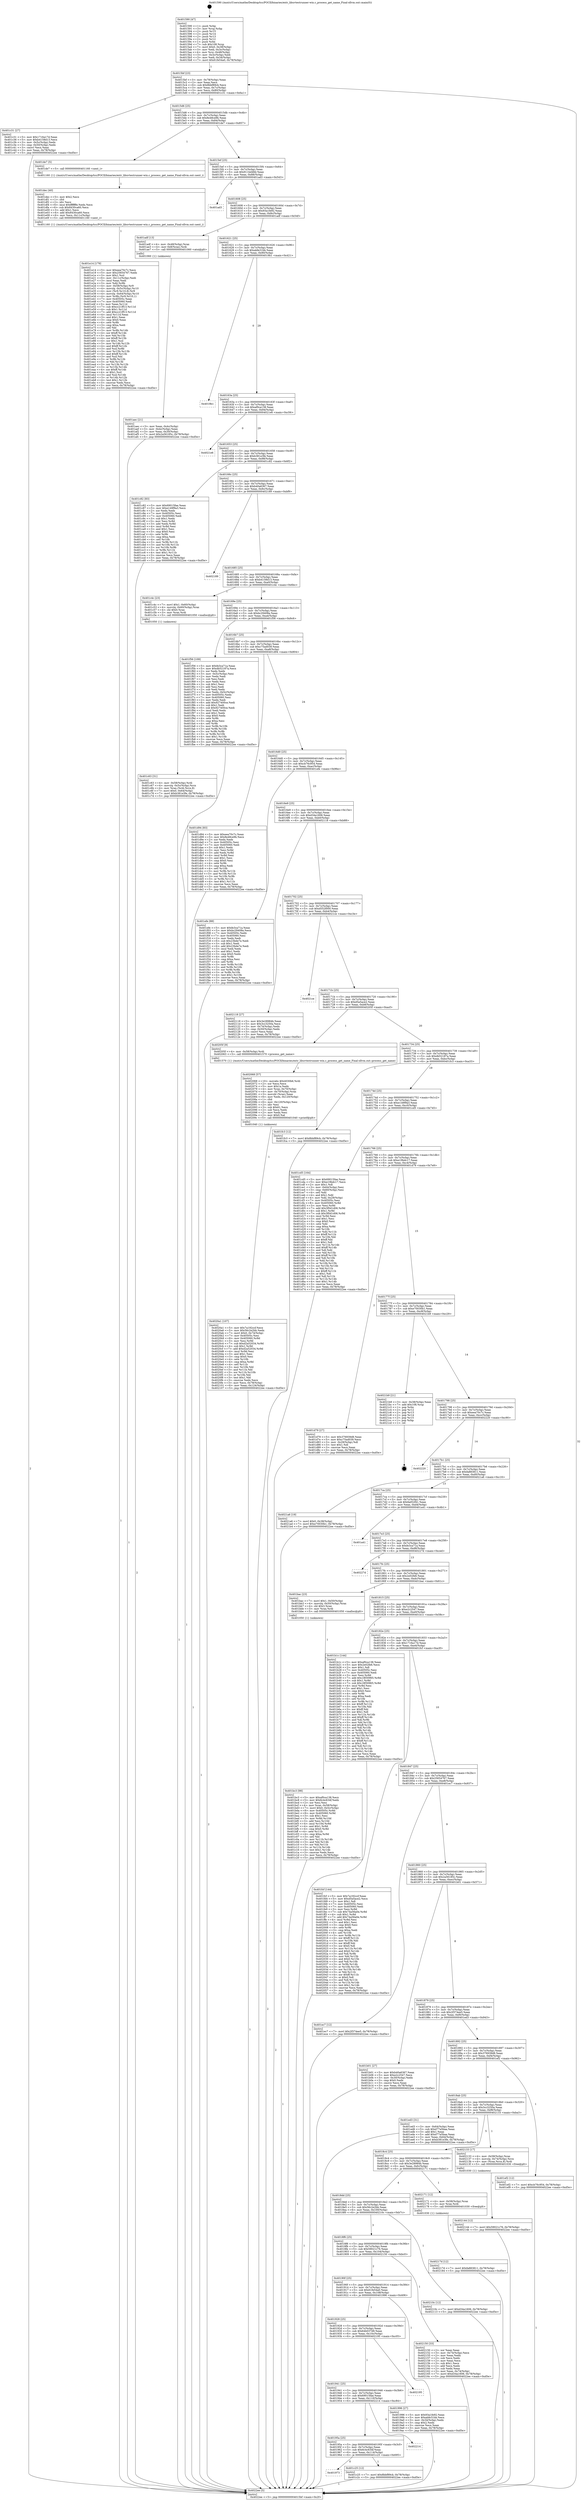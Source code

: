 digraph "0x401590" {
  label = "0x401590 (/mnt/c/Users/mathe/Desktop/tcc/POCII/binaries/extr_libuvtestrunner-win.c_process_get_name_Final-ollvm.out::main(0))"
  labelloc = "t"
  node[shape=record]

  Entry [label="",width=0.3,height=0.3,shape=circle,fillcolor=black,style=filled]
  "0x4015bf" [label="{
     0x4015bf [23]\l
     | [instrs]\l
     &nbsp;&nbsp;0x4015bf \<+3\>: mov -0x78(%rbp),%eax\l
     &nbsp;&nbsp;0x4015c2 \<+2\>: mov %eax,%ecx\l
     &nbsp;&nbsp;0x4015c4 \<+6\>: sub $0x8bbf89cb,%ecx\l
     &nbsp;&nbsp;0x4015ca \<+3\>: mov %eax,-0x7c(%rbp)\l
     &nbsp;&nbsp;0x4015cd \<+3\>: mov %ecx,-0x80(%rbp)\l
     &nbsp;&nbsp;0x4015d0 \<+6\>: je 0000000000401c31 \<main+0x6a1\>\l
  }"]
  "0x401c31" [label="{
     0x401c31 [27]\l
     | [instrs]\l
     &nbsp;&nbsp;0x401c31 \<+5\>: mov $0x1716a17d,%eax\l
     &nbsp;&nbsp;0x401c36 \<+5\>: mov $0xb4158d13,%ecx\l
     &nbsp;&nbsp;0x401c3b \<+3\>: mov -0x5c(%rbp),%edx\l
     &nbsp;&nbsp;0x401c3e \<+3\>: cmp -0x50(%rbp),%edx\l
     &nbsp;&nbsp;0x401c41 \<+3\>: cmovl %ecx,%eax\l
     &nbsp;&nbsp;0x401c44 \<+3\>: mov %eax,-0x78(%rbp)\l
     &nbsp;&nbsp;0x401c47 \<+5\>: jmp 00000000004022ee \<main+0xd5e\>\l
  }"]
  "0x4015d6" [label="{
     0x4015d6 [25]\l
     | [instrs]\l
     &nbsp;&nbsp;0x4015d6 \<+5\>: jmp 00000000004015db \<main+0x4b\>\l
     &nbsp;&nbsp;0x4015db \<+3\>: mov -0x7c(%rbp),%eax\l
     &nbsp;&nbsp;0x4015de \<+5\>: sub $0x8e48ce9b,%eax\l
     &nbsp;&nbsp;0x4015e3 \<+6\>: mov %eax,-0x84(%rbp)\l
     &nbsp;&nbsp;0x4015e9 \<+6\>: je 0000000000401de7 \<main+0x857\>\l
  }"]
  Exit [label="",width=0.3,height=0.3,shape=circle,fillcolor=black,style=filled,peripheries=2]
  "0x401de7" [label="{
     0x401de7 [5]\l
     | [instrs]\l
     &nbsp;&nbsp;0x401de7 \<+5\>: call 0000000000401160 \<next_i\>\l
     | [calls]\l
     &nbsp;&nbsp;0x401160 \{1\} (/mnt/c/Users/mathe/Desktop/tcc/POCII/binaries/extr_libuvtestrunner-win.c_process_get_name_Final-ollvm.out::next_i)\l
  }"]
  "0x4015ef" [label="{
     0x4015ef [25]\l
     | [instrs]\l
     &nbsp;&nbsp;0x4015ef \<+5\>: jmp 00000000004015f4 \<main+0x64\>\l
     &nbsp;&nbsp;0x4015f4 \<+3\>: mov -0x7c(%rbp),%eax\l
     &nbsp;&nbsp;0x4015f7 \<+5\>: sub $0x911bd48d,%eax\l
     &nbsp;&nbsp;0x4015fc \<+6\>: mov %eax,-0x88(%rbp)\l
     &nbsp;&nbsp;0x401602 \<+6\>: je 0000000000401ad3 \<main+0x543\>\l
  }"]
  "0x40217d" [label="{
     0x40217d [12]\l
     | [instrs]\l
     &nbsp;&nbsp;0x40217d \<+7\>: movl $0xfa883811,-0x78(%rbp)\l
     &nbsp;&nbsp;0x402184 \<+5\>: jmp 00000000004022ee \<main+0xd5e\>\l
  }"]
  "0x401ad3" [label="{
     0x401ad3\l
  }", style=dashed]
  "0x401608" [label="{
     0x401608 [25]\l
     | [instrs]\l
     &nbsp;&nbsp;0x401608 \<+5\>: jmp 000000000040160d \<main+0x7d\>\l
     &nbsp;&nbsp;0x40160d \<+3\>: mov -0x7c(%rbp),%eax\l
     &nbsp;&nbsp;0x401610 \<+5\>: sub $0x93a1fe92,%eax\l
     &nbsp;&nbsp;0x401615 \<+6\>: mov %eax,-0x8c(%rbp)\l
     &nbsp;&nbsp;0x40161b \<+6\>: je 0000000000401adf \<main+0x54f\>\l
  }"]
  "0x402144" [label="{
     0x402144 [12]\l
     | [instrs]\l
     &nbsp;&nbsp;0x402144 \<+7\>: movl $0x59021c76,-0x78(%rbp)\l
     &nbsp;&nbsp;0x40214b \<+5\>: jmp 00000000004022ee \<main+0xd5e\>\l
  }"]
  "0x401adf" [label="{
     0x401adf [13]\l
     | [instrs]\l
     &nbsp;&nbsp;0x401adf \<+4\>: mov -0x48(%rbp),%rax\l
     &nbsp;&nbsp;0x401ae3 \<+4\>: mov 0x8(%rax),%rdi\l
     &nbsp;&nbsp;0x401ae7 \<+5\>: call 0000000000401060 \<atoi@plt\>\l
     | [calls]\l
     &nbsp;&nbsp;0x401060 \{1\} (unknown)\l
  }"]
  "0x401621" [label="{
     0x401621 [25]\l
     | [instrs]\l
     &nbsp;&nbsp;0x401621 \<+5\>: jmp 0000000000401626 \<main+0x96\>\l
     &nbsp;&nbsp;0x401626 \<+3\>: mov -0x7c(%rbp),%eax\l
     &nbsp;&nbsp;0x401629 \<+5\>: sub $0xabfe31bb,%eax\l
     &nbsp;&nbsp;0x40162e \<+6\>: mov %eax,-0x90(%rbp)\l
     &nbsp;&nbsp;0x401634 \<+6\>: je 00000000004019b1 \<main+0x421\>\l
  }"]
  "0x4020a1" [label="{
     0x4020a1 [107]\l
     | [instrs]\l
     &nbsp;&nbsp;0x4020a1 \<+5\>: mov $0x7a192ccf,%ecx\l
     &nbsp;&nbsp;0x4020a6 \<+5\>: mov $0x56c2e2bb,%edx\l
     &nbsp;&nbsp;0x4020ab \<+7\>: movl $0x0,-0x74(%rbp)\l
     &nbsp;&nbsp;0x4020b2 \<+7\>: mov 0x40505c,%esi\l
     &nbsp;&nbsp;0x4020b9 \<+8\>: mov 0x405060,%r8d\l
     &nbsp;&nbsp;0x4020c1 \<+3\>: mov %esi,%r9d\l
     &nbsp;&nbsp;0x4020c4 \<+7\>: sub $0xd2a52034,%r9d\l
     &nbsp;&nbsp;0x4020cb \<+4\>: sub $0x1,%r9d\l
     &nbsp;&nbsp;0x4020cf \<+7\>: add $0xd2a52034,%r9d\l
     &nbsp;&nbsp;0x4020d6 \<+4\>: imul %r9d,%esi\l
     &nbsp;&nbsp;0x4020da \<+3\>: and $0x1,%esi\l
     &nbsp;&nbsp;0x4020dd \<+3\>: cmp $0x0,%esi\l
     &nbsp;&nbsp;0x4020e0 \<+4\>: sete %r10b\l
     &nbsp;&nbsp;0x4020e4 \<+4\>: cmp $0xa,%r8d\l
     &nbsp;&nbsp;0x4020e8 \<+4\>: setl %r11b\l
     &nbsp;&nbsp;0x4020ec \<+3\>: mov %r10b,%bl\l
     &nbsp;&nbsp;0x4020ef \<+3\>: and %r11b,%bl\l
     &nbsp;&nbsp;0x4020f2 \<+3\>: xor %r11b,%r10b\l
     &nbsp;&nbsp;0x4020f5 \<+3\>: or %r10b,%bl\l
     &nbsp;&nbsp;0x4020f8 \<+3\>: test $0x1,%bl\l
     &nbsp;&nbsp;0x4020fb \<+3\>: cmovne %edx,%ecx\l
     &nbsp;&nbsp;0x4020fe \<+3\>: mov %ecx,-0x78(%rbp)\l
     &nbsp;&nbsp;0x402101 \<+6\>: mov %eax,-0x124(%rbp)\l
     &nbsp;&nbsp;0x402107 \<+5\>: jmp 00000000004022ee \<main+0xd5e\>\l
  }"]
  "0x4019b1" [label="{
     0x4019b1\l
  }", style=dashed]
  "0x40163a" [label="{
     0x40163a [25]\l
     | [instrs]\l
     &nbsp;&nbsp;0x40163a \<+5\>: jmp 000000000040163f \<main+0xaf\>\l
     &nbsp;&nbsp;0x40163f \<+3\>: mov -0x7c(%rbp),%eax\l
     &nbsp;&nbsp;0x401642 \<+5\>: sub $0xaf0ca138,%eax\l
     &nbsp;&nbsp;0x401647 \<+6\>: mov %eax,-0x94(%rbp)\l
     &nbsp;&nbsp;0x40164d \<+6\>: je 00000000004021e6 \<main+0xc56\>\l
  }"]
  "0x402068" [label="{
     0x402068 [57]\l
     | [instrs]\l
     &nbsp;&nbsp;0x402068 \<+10\>: movabs $0x4030b6,%rdi\l
     &nbsp;&nbsp;0x402072 \<+2\>: xor %ecx,%ecx\l
     &nbsp;&nbsp;0x402074 \<+5\>: mov $0x1a,%edx\l
     &nbsp;&nbsp;0x402079 \<+4\>: mov %rax,-0x70(%rbp)\l
     &nbsp;&nbsp;0x40207d \<+4\>: mov -0x70(%rbp),%rax\l
     &nbsp;&nbsp;0x402081 \<+3\>: movsbl (%rax),%eax\l
     &nbsp;&nbsp;0x402084 \<+6\>: mov %edx,-0x120(%rbp)\l
     &nbsp;&nbsp;0x40208a \<+1\>: cltd\l
     &nbsp;&nbsp;0x40208b \<+6\>: mov -0x120(%rbp),%esi\l
     &nbsp;&nbsp;0x402091 \<+2\>: idiv %esi\l
     &nbsp;&nbsp;0x402093 \<+3\>: sub $0x61,%ecx\l
     &nbsp;&nbsp;0x402096 \<+2\>: sub %ecx,%edx\l
     &nbsp;&nbsp;0x402098 \<+2\>: mov %edx,%esi\l
     &nbsp;&nbsp;0x40209a \<+2\>: mov $0x0,%al\l
     &nbsp;&nbsp;0x40209c \<+5\>: call 0000000000401040 \<printf@plt\>\l
     | [calls]\l
     &nbsp;&nbsp;0x401040 \{1\} (unknown)\l
  }"]
  "0x4021e6" [label="{
     0x4021e6\l
  }", style=dashed]
  "0x401653" [label="{
     0x401653 [25]\l
     | [instrs]\l
     &nbsp;&nbsp;0x401653 \<+5\>: jmp 0000000000401658 \<main+0xc8\>\l
     &nbsp;&nbsp;0x401658 \<+3\>: mov -0x7c(%rbp),%eax\l
     &nbsp;&nbsp;0x40165b \<+5\>: sub $0xb381e3fe,%eax\l
     &nbsp;&nbsp;0x401660 \<+6\>: mov %eax,-0x98(%rbp)\l
     &nbsp;&nbsp;0x401666 \<+6\>: je 0000000000401c82 \<main+0x6f2\>\l
  }"]
  "0x401e14" [label="{
     0x401e14 [179]\l
     | [instrs]\l
     &nbsp;&nbsp;0x401e14 \<+5\>: mov $0xeea70c7c,%ecx\l
     &nbsp;&nbsp;0x401e19 \<+5\>: mov $0x25654767,%edx\l
     &nbsp;&nbsp;0x401e1e \<+3\>: mov $0x1,%sil\l
     &nbsp;&nbsp;0x401e21 \<+6\>: mov -0x11c(%rbp),%edi\l
     &nbsp;&nbsp;0x401e27 \<+3\>: imul %eax,%edi\l
     &nbsp;&nbsp;0x401e2a \<+3\>: mov %dil,%r8b\l
     &nbsp;&nbsp;0x401e2d \<+4\>: mov -0x58(%rbp),%r9\l
     &nbsp;&nbsp;0x401e31 \<+4\>: movslq -0x5c(%rbp),%r10\l
     &nbsp;&nbsp;0x401e35 \<+4\>: mov (%r9,%r10,8),%r9\l
     &nbsp;&nbsp;0x401e39 \<+4\>: movslq -0x64(%rbp),%r10\l
     &nbsp;&nbsp;0x401e3d \<+4\>: mov %r8b,(%r9,%r10,1)\l
     &nbsp;&nbsp;0x401e41 \<+7\>: mov 0x40505c,%eax\l
     &nbsp;&nbsp;0x401e48 \<+7\>: mov 0x405060,%edi\l
     &nbsp;&nbsp;0x401e4f \<+3\>: mov %eax,%r11d\l
     &nbsp;&nbsp;0x401e52 \<+7\>: sub $0xcc21ff13,%r11d\l
     &nbsp;&nbsp;0x401e59 \<+4\>: sub $0x1,%r11d\l
     &nbsp;&nbsp;0x401e5d \<+7\>: add $0xcc21ff13,%r11d\l
     &nbsp;&nbsp;0x401e64 \<+4\>: imul %r11d,%eax\l
     &nbsp;&nbsp;0x401e68 \<+3\>: and $0x1,%eax\l
     &nbsp;&nbsp;0x401e6b \<+3\>: cmp $0x0,%eax\l
     &nbsp;&nbsp;0x401e6e \<+4\>: sete %r8b\l
     &nbsp;&nbsp;0x401e72 \<+3\>: cmp $0xa,%edi\l
     &nbsp;&nbsp;0x401e75 \<+3\>: setl %bl\l
     &nbsp;&nbsp;0x401e78 \<+3\>: mov %r8b,%r14b\l
     &nbsp;&nbsp;0x401e7b \<+4\>: xor $0xff,%r14b\l
     &nbsp;&nbsp;0x401e7f \<+3\>: mov %bl,%r15b\l
     &nbsp;&nbsp;0x401e82 \<+4\>: xor $0xff,%r15b\l
     &nbsp;&nbsp;0x401e86 \<+4\>: xor $0x1,%sil\l
     &nbsp;&nbsp;0x401e8a \<+3\>: mov %r14b,%r12b\l
     &nbsp;&nbsp;0x401e8d \<+4\>: and $0xff,%r12b\l
     &nbsp;&nbsp;0x401e91 \<+3\>: and %sil,%r8b\l
     &nbsp;&nbsp;0x401e94 \<+3\>: mov %r15b,%r13b\l
     &nbsp;&nbsp;0x401e97 \<+4\>: and $0xff,%r13b\l
     &nbsp;&nbsp;0x401e9b \<+3\>: and %sil,%bl\l
     &nbsp;&nbsp;0x401e9e \<+3\>: or %r8b,%r12b\l
     &nbsp;&nbsp;0x401ea1 \<+3\>: or %bl,%r13b\l
     &nbsp;&nbsp;0x401ea4 \<+3\>: xor %r13b,%r12b\l
     &nbsp;&nbsp;0x401ea7 \<+3\>: or %r15b,%r14b\l
     &nbsp;&nbsp;0x401eaa \<+4\>: xor $0xff,%r14b\l
     &nbsp;&nbsp;0x401eae \<+4\>: or $0x1,%sil\l
     &nbsp;&nbsp;0x401eb2 \<+3\>: and %sil,%r14b\l
     &nbsp;&nbsp;0x401eb5 \<+3\>: or %r14b,%r12b\l
     &nbsp;&nbsp;0x401eb8 \<+4\>: test $0x1,%r12b\l
     &nbsp;&nbsp;0x401ebc \<+3\>: cmovne %edx,%ecx\l
     &nbsp;&nbsp;0x401ebf \<+3\>: mov %ecx,-0x78(%rbp)\l
     &nbsp;&nbsp;0x401ec2 \<+5\>: jmp 00000000004022ee \<main+0xd5e\>\l
  }"]
  "0x401c82" [label="{
     0x401c82 [83]\l
     | [instrs]\l
     &nbsp;&nbsp;0x401c82 \<+5\>: mov $0x69015fae,%eax\l
     &nbsp;&nbsp;0x401c87 \<+5\>: mov $0xe149f9a3,%ecx\l
     &nbsp;&nbsp;0x401c8c \<+2\>: xor %edx,%edx\l
     &nbsp;&nbsp;0x401c8e \<+7\>: mov 0x40505c,%esi\l
     &nbsp;&nbsp;0x401c95 \<+7\>: mov 0x405060,%edi\l
     &nbsp;&nbsp;0x401c9c \<+3\>: sub $0x1,%edx\l
     &nbsp;&nbsp;0x401c9f \<+3\>: mov %esi,%r8d\l
     &nbsp;&nbsp;0x401ca2 \<+3\>: add %edx,%r8d\l
     &nbsp;&nbsp;0x401ca5 \<+4\>: imul %r8d,%esi\l
     &nbsp;&nbsp;0x401ca9 \<+3\>: and $0x1,%esi\l
     &nbsp;&nbsp;0x401cac \<+3\>: cmp $0x0,%esi\l
     &nbsp;&nbsp;0x401caf \<+4\>: sete %r9b\l
     &nbsp;&nbsp;0x401cb3 \<+3\>: cmp $0xa,%edi\l
     &nbsp;&nbsp;0x401cb6 \<+4\>: setl %r10b\l
     &nbsp;&nbsp;0x401cba \<+3\>: mov %r9b,%r11b\l
     &nbsp;&nbsp;0x401cbd \<+3\>: and %r10b,%r11b\l
     &nbsp;&nbsp;0x401cc0 \<+3\>: xor %r10b,%r9b\l
     &nbsp;&nbsp;0x401cc3 \<+3\>: or %r9b,%r11b\l
     &nbsp;&nbsp;0x401cc6 \<+4\>: test $0x1,%r11b\l
     &nbsp;&nbsp;0x401cca \<+3\>: cmovne %ecx,%eax\l
     &nbsp;&nbsp;0x401ccd \<+3\>: mov %eax,-0x78(%rbp)\l
     &nbsp;&nbsp;0x401cd0 \<+5\>: jmp 00000000004022ee \<main+0xd5e\>\l
  }"]
  "0x40166c" [label="{
     0x40166c [25]\l
     | [instrs]\l
     &nbsp;&nbsp;0x40166c \<+5\>: jmp 0000000000401671 \<main+0xe1\>\l
     &nbsp;&nbsp;0x401671 \<+3\>: mov -0x7c(%rbp),%eax\l
     &nbsp;&nbsp;0x401674 \<+5\>: sub $0xb40a6367,%eax\l
     &nbsp;&nbsp;0x401679 \<+6\>: mov %eax,-0x9c(%rbp)\l
     &nbsp;&nbsp;0x40167f \<+6\>: je 0000000000402189 \<main+0xbf9\>\l
  }"]
  "0x401dec" [label="{
     0x401dec [40]\l
     | [instrs]\l
     &nbsp;&nbsp;0x401dec \<+5\>: mov $0x2,%ecx\l
     &nbsp;&nbsp;0x401df1 \<+1\>: cltd\l
     &nbsp;&nbsp;0x401df2 \<+2\>: idiv %ecx\l
     &nbsp;&nbsp;0x401df4 \<+6\>: imul $0xfffffffe,%edx,%ecx\l
     &nbsp;&nbsp;0x401dfa \<+6\>: sub $0x8430ca60,%ecx\l
     &nbsp;&nbsp;0x401e00 \<+3\>: add $0x1,%ecx\l
     &nbsp;&nbsp;0x401e03 \<+6\>: add $0x8430ca60,%ecx\l
     &nbsp;&nbsp;0x401e09 \<+6\>: mov %ecx,-0x11c(%rbp)\l
     &nbsp;&nbsp;0x401e0f \<+5\>: call 0000000000401160 \<next_i\>\l
     | [calls]\l
     &nbsp;&nbsp;0x401160 \{1\} (/mnt/c/Users/mathe/Desktop/tcc/POCII/binaries/extr_libuvtestrunner-win.c_process_get_name_Final-ollvm.out::next_i)\l
  }"]
  "0x402189" [label="{
     0x402189\l
  }", style=dashed]
  "0x401685" [label="{
     0x401685 [25]\l
     | [instrs]\l
     &nbsp;&nbsp;0x401685 \<+5\>: jmp 000000000040168a \<main+0xfa\>\l
     &nbsp;&nbsp;0x40168a \<+3\>: mov -0x7c(%rbp),%eax\l
     &nbsp;&nbsp;0x40168d \<+5\>: sub $0xb4158d13,%eax\l
     &nbsp;&nbsp;0x401692 \<+6\>: mov %eax,-0xa0(%rbp)\l
     &nbsp;&nbsp;0x401698 \<+6\>: je 0000000000401c4c \<main+0x6bc\>\l
  }"]
  "0x401c63" [label="{
     0x401c63 [31]\l
     | [instrs]\l
     &nbsp;&nbsp;0x401c63 \<+4\>: mov -0x58(%rbp),%rdi\l
     &nbsp;&nbsp;0x401c67 \<+4\>: movslq -0x5c(%rbp),%rcx\l
     &nbsp;&nbsp;0x401c6b \<+4\>: mov %rax,(%rdi,%rcx,8)\l
     &nbsp;&nbsp;0x401c6f \<+7\>: movl $0x0,-0x64(%rbp)\l
     &nbsp;&nbsp;0x401c76 \<+7\>: movl $0xb381e3fe,-0x78(%rbp)\l
     &nbsp;&nbsp;0x401c7d \<+5\>: jmp 00000000004022ee \<main+0xd5e\>\l
  }"]
  "0x401c4c" [label="{
     0x401c4c [23]\l
     | [instrs]\l
     &nbsp;&nbsp;0x401c4c \<+7\>: movl $0x1,-0x60(%rbp)\l
     &nbsp;&nbsp;0x401c53 \<+4\>: movslq -0x60(%rbp),%rax\l
     &nbsp;&nbsp;0x401c57 \<+4\>: shl $0x0,%rax\l
     &nbsp;&nbsp;0x401c5b \<+3\>: mov %rax,%rdi\l
     &nbsp;&nbsp;0x401c5e \<+5\>: call 0000000000401050 \<malloc@plt\>\l
     | [calls]\l
     &nbsp;&nbsp;0x401050 \{1\} (unknown)\l
  }"]
  "0x40169e" [label="{
     0x40169e [25]\l
     | [instrs]\l
     &nbsp;&nbsp;0x40169e \<+5\>: jmp 00000000004016a3 \<main+0x113\>\l
     &nbsp;&nbsp;0x4016a3 \<+3\>: mov -0x7c(%rbp),%eax\l
     &nbsp;&nbsp;0x4016a6 \<+5\>: sub $0xbc29408a,%eax\l
     &nbsp;&nbsp;0x4016ab \<+6\>: mov %eax,-0xa4(%rbp)\l
     &nbsp;&nbsp;0x4016b1 \<+6\>: je 0000000000401f56 \<main+0x9c6\>\l
  }"]
  "0x401973" [label="{
     0x401973\l
  }", style=dashed]
  "0x401f56" [label="{
     0x401f56 [109]\l
     | [instrs]\l
     &nbsp;&nbsp;0x401f56 \<+5\>: mov $0xfe3ca71a,%eax\l
     &nbsp;&nbsp;0x401f5b \<+5\>: mov $0xdb52187a,%ecx\l
     &nbsp;&nbsp;0x401f60 \<+2\>: xor %edx,%edx\l
     &nbsp;&nbsp;0x401f62 \<+3\>: mov -0x5c(%rbp),%esi\l
     &nbsp;&nbsp;0x401f65 \<+2\>: mov %edx,%edi\l
     &nbsp;&nbsp;0x401f67 \<+2\>: sub %esi,%edi\l
     &nbsp;&nbsp;0x401f69 \<+2\>: mov %edx,%esi\l
     &nbsp;&nbsp;0x401f6b \<+3\>: sub $0x1,%esi\l
     &nbsp;&nbsp;0x401f6e \<+2\>: add %esi,%edi\l
     &nbsp;&nbsp;0x401f70 \<+2\>: sub %edi,%edx\l
     &nbsp;&nbsp;0x401f72 \<+3\>: mov %edx,-0x5c(%rbp)\l
     &nbsp;&nbsp;0x401f75 \<+7\>: mov 0x40505c,%edx\l
     &nbsp;&nbsp;0x401f7c \<+7\>: mov 0x405060,%esi\l
     &nbsp;&nbsp;0x401f83 \<+2\>: mov %edx,%edi\l
     &nbsp;&nbsp;0x401f85 \<+6\>: add $0x927400ce,%edi\l
     &nbsp;&nbsp;0x401f8b \<+3\>: sub $0x1,%edi\l
     &nbsp;&nbsp;0x401f8e \<+6\>: sub $0x927400ce,%edi\l
     &nbsp;&nbsp;0x401f94 \<+3\>: imul %edi,%edx\l
     &nbsp;&nbsp;0x401f97 \<+3\>: and $0x1,%edx\l
     &nbsp;&nbsp;0x401f9a \<+3\>: cmp $0x0,%edx\l
     &nbsp;&nbsp;0x401f9d \<+4\>: sete %r8b\l
     &nbsp;&nbsp;0x401fa1 \<+3\>: cmp $0xa,%esi\l
     &nbsp;&nbsp;0x401fa4 \<+4\>: setl %r9b\l
     &nbsp;&nbsp;0x401fa8 \<+3\>: mov %r8b,%r10b\l
     &nbsp;&nbsp;0x401fab \<+3\>: and %r9b,%r10b\l
     &nbsp;&nbsp;0x401fae \<+3\>: xor %r9b,%r8b\l
     &nbsp;&nbsp;0x401fb1 \<+3\>: or %r8b,%r10b\l
     &nbsp;&nbsp;0x401fb4 \<+4\>: test $0x1,%r10b\l
     &nbsp;&nbsp;0x401fb8 \<+3\>: cmovne %ecx,%eax\l
     &nbsp;&nbsp;0x401fbb \<+3\>: mov %eax,-0x78(%rbp)\l
     &nbsp;&nbsp;0x401fbe \<+5\>: jmp 00000000004022ee \<main+0xd5e\>\l
  }"]
  "0x4016b7" [label="{
     0x4016b7 [25]\l
     | [instrs]\l
     &nbsp;&nbsp;0x4016b7 \<+5\>: jmp 00000000004016bc \<main+0x12c\>\l
     &nbsp;&nbsp;0x4016bc \<+3\>: mov -0x7c(%rbp),%eax\l
     &nbsp;&nbsp;0x4016bf \<+5\>: sub $0xc75ad039,%eax\l
     &nbsp;&nbsp;0x4016c4 \<+6\>: mov %eax,-0xa8(%rbp)\l
     &nbsp;&nbsp;0x4016ca \<+6\>: je 0000000000401d94 \<main+0x804\>\l
  }"]
  "0x401c25" [label="{
     0x401c25 [12]\l
     | [instrs]\l
     &nbsp;&nbsp;0x401c25 \<+7\>: movl $0x8bbf89cb,-0x78(%rbp)\l
     &nbsp;&nbsp;0x401c2c \<+5\>: jmp 00000000004022ee \<main+0xd5e\>\l
  }"]
  "0x401d94" [label="{
     0x401d94 [83]\l
     | [instrs]\l
     &nbsp;&nbsp;0x401d94 \<+5\>: mov $0xeea70c7c,%eax\l
     &nbsp;&nbsp;0x401d99 \<+5\>: mov $0x8e48ce9b,%ecx\l
     &nbsp;&nbsp;0x401d9e \<+2\>: xor %edx,%edx\l
     &nbsp;&nbsp;0x401da0 \<+7\>: mov 0x40505c,%esi\l
     &nbsp;&nbsp;0x401da7 \<+7\>: mov 0x405060,%edi\l
     &nbsp;&nbsp;0x401dae \<+3\>: sub $0x1,%edx\l
     &nbsp;&nbsp;0x401db1 \<+3\>: mov %esi,%r8d\l
     &nbsp;&nbsp;0x401db4 \<+3\>: add %edx,%r8d\l
     &nbsp;&nbsp;0x401db7 \<+4\>: imul %r8d,%esi\l
     &nbsp;&nbsp;0x401dbb \<+3\>: and $0x1,%esi\l
     &nbsp;&nbsp;0x401dbe \<+3\>: cmp $0x0,%esi\l
     &nbsp;&nbsp;0x401dc1 \<+4\>: sete %r9b\l
     &nbsp;&nbsp;0x401dc5 \<+3\>: cmp $0xa,%edi\l
     &nbsp;&nbsp;0x401dc8 \<+4\>: setl %r10b\l
     &nbsp;&nbsp;0x401dcc \<+3\>: mov %r9b,%r11b\l
     &nbsp;&nbsp;0x401dcf \<+3\>: and %r10b,%r11b\l
     &nbsp;&nbsp;0x401dd2 \<+3\>: xor %r10b,%r9b\l
     &nbsp;&nbsp;0x401dd5 \<+3\>: or %r9b,%r11b\l
     &nbsp;&nbsp;0x401dd8 \<+4\>: test $0x1,%r11b\l
     &nbsp;&nbsp;0x401ddc \<+3\>: cmovne %ecx,%eax\l
     &nbsp;&nbsp;0x401ddf \<+3\>: mov %eax,-0x78(%rbp)\l
     &nbsp;&nbsp;0x401de2 \<+5\>: jmp 00000000004022ee \<main+0xd5e\>\l
  }"]
  "0x4016d0" [label="{
     0x4016d0 [25]\l
     | [instrs]\l
     &nbsp;&nbsp;0x4016d0 \<+5\>: jmp 00000000004016d5 \<main+0x145\>\l
     &nbsp;&nbsp;0x4016d5 \<+3\>: mov -0x7c(%rbp),%eax\l
     &nbsp;&nbsp;0x4016d8 \<+5\>: sub $0xcb76c954,%eax\l
     &nbsp;&nbsp;0x4016dd \<+6\>: mov %eax,-0xac(%rbp)\l
     &nbsp;&nbsp;0x4016e3 \<+6\>: je 0000000000401efe \<main+0x96e\>\l
  }"]
  "0x40195a" [label="{
     0x40195a [25]\l
     | [instrs]\l
     &nbsp;&nbsp;0x40195a \<+5\>: jmp 000000000040195f \<main+0x3cf\>\l
     &nbsp;&nbsp;0x40195f \<+3\>: mov -0x7c(%rbp),%eax\l
     &nbsp;&nbsp;0x401962 \<+5\>: sub $0x6c4c634f,%eax\l
     &nbsp;&nbsp;0x401967 \<+6\>: mov %eax,-0x114(%rbp)\l
     &nbsp;&nbsp;0x40196d \<+6\>: je 0000000000401c25 \<main+0x695\>\l
  }"]
  "0x401efe" [label="{
     0x401efe [88]\l
     | [instrs]\l
     &nbsp;&nbsp;0x401efe \<+5\>: mov $0xfe3ca71a,%eax\l
     &nbsp;&nbsp;0x401f03 \<+5\>: mov $0xbc29408a,%ecx\l
     &nbsp;&nbsp;0x401f08 \<+7\>: mov 0x40505c,%edx\l
     &nbsp;&nbsp;0x401f0f \<+7\>: mov 0x405060,%esi\l
     &nbsp;&nbsp;0x401f16 \<+2\>: mov %edx,%edi\l
     &nbsp;&nbsp;0x401f18 \<+6\>: sub $0x23bde7e,%edi\l
     &nbsp;&nbsp;0x401f1e \<+3\>: sub $0x1,%edi\l
     &nbsp;&nbsp;0x401f21 \<+6\>: add $0x23bde7e,%edi\l
     &nbsp;&nbsp;0x401f27 \<+3\>: imul %edi,%edx\l
     &nbsp;&nbsp;0x401f2a \<+3\>: and $0x1,%edx\l
     &nbsp;&nbsp;0x401f2d \<+3\>: cmp $0x0,%edx\l
     &nbsp;&nbsp;0x401f30 \<+4\>: sete %r8b\l
     &nbsp;&nbsp;0x401f34 \<+3\>: cmp $0xa,%esi\l
     &nbsp;&nbsp;0x401f37 \<+4\>: setl %r9b\l
     &nbsp;&nbsp;0x401f3b \<+3\>: mov %r8b,%r10b\l
     &nbsp;&nbsp;0x401f3e \<+3\>: and %r9b,%r10b\l
     &nbsp;&nbsp;0x401f41 \<+3\>: xor %r9b,%r8b\l
     &nbsp;&nbsp;0x401f44 \<+3\>: or %r8b,%r10b\l
     &nbsp;&nbsp;0x401f47 \<+4\>: test $0x1,%r10b\l
     &nbsp;&nbsp;0x401f4b \<+3\>: cmovne %ecx,%eax\l
     &nbsp;&nbsp;0x401f4e \<+3\>: mov %eax,-0x78(%rbp)\l
     &nbsp;&nbsp;0x401f51 \<+5\>: jmp 00000000004022ee \<main+0xd5e\>\l
  }"]
  "0x4016e9" [label="{
     0x4016e9 [25]\l
     | [instrs]\l
     &nbsp;&nbsp;0x4016e9 \<+5\>: jmp 00000000004016ee \<main+0x15e\>\l
     &nbsp;&nbsp;0x4016ee \<+3\>: mov -0x7c(%rbp),%eax\l
     &nbsp;&nbsp;0x4016f1 \<+5\>: sub $0xd34a1606,%eax\l
     &nbsp;&nbsp;0x4016f6 \<+6\>: mov %eax,-0xb0(%rbp)\l
     &nbsp;&nbsp;0x4016fc \<+6\>: je 0000000000402118 \<main+0xb88\>\l
  }"]
  "0x402214" [label="{
     0x402214\l
  }", style=dashed]
  "0x402118" [label="{
     0x402118 [27]\l
     | [instrs]\l
     &nbsp;&nbsp;0x402118 \<+5\>: mov $0x3e28984b,%eax\l
     &nbsp;&nbsp;0x40211d \<+5\>: mov $0x3cc3250a,%ecx\l
     &nbsp;&nbsp;0x402122 \<+3\>: mov -0x74(%rbp),%edx\l
     &nbsp;&nbsp;0x402125 \<+3\>: cmp -0x50(%rbp),%edx\l
     &nbsp;&nbsp;0x402128 \<+3\>: cmovl %ecx,%eax\l
     &nbsp;&nbsp;0x40212b \<+3\>: mov %eax,-0x78(%rbp)\l
     &nbsp;&nbsp;0x40212e \<+5\>: jmp 00000000004022ee \<main+0xd5e\>\l
  }"]
  "0x401702" [label="{
     0x401702 [25]\l
     | [instrs]\l
     &nbsp;&nbsp;0x401702 \<+5\>: jmp 0000000000401707 \<main+0x177\>\l
     &nbsp;&nbsp;0x401707 \<+3\>: mov -0x7c(%rbp),%eax\l
     &nbsp;&nbsp;0x40170a \<+5\>: sub $0xd552f000,%eax\l
     &nbsp;&nbsp;0x40170f \<+6\>: mov %eax,-0xb4(%rbp)\l
     &nbsp;&nbsp;0x401715 \<+6\>: je 00000000004021ce \<main+0xc3e\>\l
  }"]
  "0x401941" [label="{
     0x401941 [25]\l
     | [instrs]\l
     &nbsp;&nbsp;0x401941 \<+5\>: jmp 0000000000401946 \<main+0x3b6\>\l
     &nbsp;&nbsp;0x401946 \<+3\>: mov -0x7c(%rbp),%eax\l
     &nbsp;&nbsp;0x401949 \<+5\>: sub $0x69015fae,%eax\l
     &nbsp;&nbsp;0x40194e \<+6\>: mov %eax,-0x110(%rbp)\l
     &nbsp;&nbsp;0x401954 \<+6\>: je 0000000000402214 \<main+0xc84\>\l
  }"]
  "0x4021ce" [label="{
     0x4021ce\l
  }", style=dashed]
  "0x40171b" [label="{
     0x40171b [25]\l
     | [instrs]\l
     &nbsp;&nbsp;0x40171b \<+5\>: jmp 0000000000401720 \<main+0x190\>\l
     &nbsp;&nbsp;0x401720 \<+3\>: mov -0x7c(%rbp),%eax\l
     &nbsp;&nbsp;0x401723 \<+5\>: sub $0xd5a5ace2,%eax\l
     &nbsp;&nbsp;0x401728 \<+6\>: mov %eax,-0xb8(%rbp)\l
     &nbsp;&nbsp;0x40172e \<+6\>: je 000000000040205f \<main+0xacf\>\l
  }"]
  "0x402195" [label="{
     0x402195\l
  }", style=dashed]
  "0x40205f" [label="{
     0x40205f [9]\l
     | [instrs]\l
     &nbsp;&nbsp;0x40205f \<+4\>: mov -0x58(%rbp),%rdi\l
     &nbsp;&nbsp;0x402063 \<+5\>: call 0000000000401570 \<process_get_name\>\l
     | [calls]\l
     &nbsp;&nbsp;0x401570 \{1\} (/mnt/c/Users/mathe/Desktop/tcc/POCII/binaries/extr_libuvtestrunner-win.c_process_get_name_Final-ollvm.out::process_get_name)\l
  }"]
  "0x401734" [label="{
     0x401734 [25]\l
     | [instrs]\l
     &nbsp;&nbsp;0x401734 \<+5\>: jmp 0000000000401739 \<main+0x1a9\>\l
     &nbsp;&nbsp;0x401739 \<+3\>: mov -0x7c(%rbp),%eax\l
     &nbsp;&nbsp;0x40173c \<+5\>: sub $0xdb52187a,%eax\l
     &nbsp;&nbsp;0x401741 \<+6\>: mov %eax,-0xbc(%rbp)\l
     &nbsp;&nbsp;0x401747 \<+6\>: je 0000000000401fc3 \<main+0xa33\>\l
  }"]
  "0x401bc3" [label="{
     0x401bc3 [98]\l
     | [instrs]\l
     &nbsp;&nbsp;0x401bc3 \<+5\>: mov $0xaf0ca138,%ecx\l
     &nbsp;&nbsp;0x401bc8 \<+5\>: mov $0x6c4c634f,%edx\l
     &nbsp;&nbsp;0x401bcd \<+2\>: xor %esi,%esi\l
     &nbsp;&nbsp;0x401bcf \<+4\>: mov %rax,-0x58(%rbp)\l
     &nbsp;&nbsp;0x401bd3 \<+7\>: movl $0x0,-0x5c(%rbp)\l
     &nbsp;&nbsp;0x401bda \<+8\>: mov 0x40505c,%r8d\l
     &nbsp;&nbsp;0x401be2 \<+8\>: mov 0x405060,%r9d\l
     &nbsp;&nbsp;0x401bea \<+3\>: sub $0x1,%esi\l
     &nbsp;&nbsp;0x401bed \<+3\>: mov %r8d,%r10d\l
     &nbsp;&nbsp;0x401bf0 \<+3\>: add %esi,%r10d\l
     &nbsp;&nbsp;0x401bf3 \<+4\>: imul %r10d,%r8d\l
     &nbsp;&nbsp;0x401bf7 \<+4\>: and $0x1,%r8d\l
     &nbsp;&nbsp;0x401bfb \<+4\>: cmp $0x0,%r8d\l
     &nbsp;&nbsp;0x401bff \<+4\>: sete %r11b\l
     &nbsp;&nbsp;0x401c03 \<+4\>: cmp $0xa,%r9d\l
     &nbsp;&nbsp;0x401c07 \<+3\>: setl %bl\l
     &nbsp;&nbsp;0x401c0a \<+3\>: mov %r11b,%r14b\l
     &nbsp;&nbsp;0x401c0d \<+3\>: and %bl,%r14b\l
     &nbsp;&nbsp;0x401c10 \<+3\>: xor %bl,%r11b\l
     &nbsp;&nbsp;0x401c13 \<+3\>: or %r11b,%r14b\l
     &nbsp;&nbsp;0x401c16 \<+4\>: test $0x1,%r14b\l
     &nbsp;&nbsp;0x401c1a \<+3\>: cmovne %edx,%ecx\l
     &nbsp;&nbsp;0x401c1d \<+3\>: mov %ecx,-0x78(%rbp)\l
     &nbsp;&nbsp;0x401c20 \<+5\>: jmp 00000000004022ee \<main+0xd5e\>\l
  }"]
  "0x401fc3" [label="{
     0x401fc3 [12]\l
     | [instrs]\l
     &nbsp;&nbsp;0x401fc3 \<+7\>: movl $0x8bbf89cb,-0x78(%rbp)\l
     &nbsp;&nbsp;0x401fca \<+5\>: jmp 00000000004022ee \<main+0xd5e\>\l
  }"]
  "0x40174d" [label="{
     0x40174d [25]\l
     | [instrs]\l
     &nbsp;&nbsp;0x40174d \<+5\>: jmp 0000000000401752 \<main+0x1c2\>\l
     &nbsp;&nbsp;0x401752 \<+3\>: mov -0x7c(%rbp),%eax\l
     &nbsp;&nbsp;0x401755 \<+5\>: sub $0xe149f9a3,%eax\l
     &nbsp;&nbsp;0x40175a \<+6\>: mov %eax,-0xc0(%rbp)\l
     &nbsp;&nbsp;0x401760 \<+6\>: je 0000000000401cd5 \<main+0x745\>\l
  }"]
  "0x401aec" [label="{
     0x401aec [21]\l
     | [instrs]\l
     &nbsp;&nbsp;0x401aec \<+3\>: mov %eax,-0x4c(%rbp)\l
     &nbsp;&nbsp;0x401aef \<+3\>: mov -0x4c(%rbp),%eax\l
     &nbsp;&nbsp;0x401af2 \<+3\>: mov %eax,-0x30(%rbp)\l
     &nbsp;&nbsp;0x401af5 \<+7\>: movl $0x2a56185c,-0x78(%rbp)\l
     &nbsp;&nbsp;0x401afc \<+5\>: jmp 00000000004022ee \<main+0xd5e\>\l
  }"]
  "0x401cd5" [label="{
     0x401cd5 [164]\l
     | [instrs]\l
     &nbsp;&nbsp;0x401cd5 \<+5\>: mov $0x69015fae,%eax\l
     &nbsp;&nbsp;0x401cda \<+5\>: mov $0xe19bdc17,%ecx\l
     &nbsp;&nbsp;0x401cdf \<+2\>: mov $0x1,%dl\l
     &nbsp;&nbsp;0x401ce1 \<+3\>: mov -0x64(%rbp),%esi\l
     &nbsp;&nbsp;0x401ce4 \<+3\>: cmp -0x60(%rbp),%esi\l
     &nbsp;&nbsp;0x401ce7 \<+4\>: setl %dil\l
     &nbsp;&nbsp;0x401ceb \<+4\>: and $0x1,%dil\l
     &nbsp;&nbsp;0x401cef \<+4\>: mov %dil,-0x29(%rbp)\l
     &nbsp;&nbsp;0x401cf3 \<+7\>: mov 0x40505c,%esi\l
     &nbsp;&nbsp;0x401cfa \<+8\>: mov 0x405060,%r8d\l
     &nbsp;&nbsp;0x401d02 \<+3\>: mov %esi,%r9d\l
     &nbsp;&nbsp;0x401d05 \<+7\>: add $0x3f0d1d06,%r9d\l
     &nbsp;&nbsp;0x401d0c \<+4\>: sub $0x1,%r9d\l
     &nbsp;&nbsp;0x401d10 \<+7\>: sub $0x3f0d1d06,%r9d\l
     &nbsp;&nbsp;0x401d17 \<+4\>: imul %r9d,%esi\l
     &nbsp;&nbsp;0x401d1b \<+3\>: and $0x1,%esi\l
     &nbsp;&nbsp;0x401d1e \<+3\>: cmp $0x0,%esi\l
     &nbsp;&nbsp;0x401d21 \<+4\>: sete %dil\l
     &nbsp;&nbsp;0x401d25 \<+4\>: cmp $0xa,%r8d\l
     &nbsp;&nbsp;0x401d29 \<+4\>: setl %r10b\l
     &nbsp;&nbsp;0x401d2d \<+3\>: mov %dil,%r11b\l
     &nbsp;&nbsp;0x401d30 \<+4\>: xor $0xff,%r11b\l
     &nbsp;&nbsp;0x401d34 \<+3\>: mov %r10b,%bl\l
     &nbsp;&nbsp;0x401d37 \<+3\>: xor $0xff,%bl\l
     &nbsp;&nbsp;0x401d3a \<+3\>: xor $0x1,%dl\l
     &nbsp;&nbsp;0x401d3d \<+3\>: mov %r11b,%r14b\l
     &nbsp;&nbsp;0x401d40 \<+4\>: and $0xff,%r14b\l
     &nbsp;&nbsp;0x401d44 \<+3\>: and %dl,%dil\l
     &nbsp;&nbsp;0x401d47 \<+3\>: mov %bl,%r15b\l
     &nbsp;&nbsp;0x401d4a \<+4\>: and $0xff,%r15b\l
     &nbsp;&nbsp;0x401d4e \<+3\>: and %dl,%r10b\l
     &nbsp;&nbsp;0x401d51 \<+3\>: or %dil,%r14b\l
     &nbsp;&nbsp;0x401d54 \<+3\>: or %r10b,%r15b\l
     &nbsp;&nbsp;0x401d57 \<+3\>: xor %r15b,%r14b\l
     &nbsp;&nbsp;0x401d5a \<+3\>: or %bl,%r11b\l
     &nbsp;&nbsp;0x401d5d \<+4\>: xor $0xff,%r11b\l
     &nbsp;&nbsp;0x401d61 \<+3\>: or $0x1,%dl\l
     &nbsp;&nbsp;0x401d64 \<+3\>: and %dl,%r11b\l
     &nbsp;&nbsp;0x401d67 \<+3\>: or %r11b,%r14b\l
     &nbsp;&nbsp;0x401d6a \<+4\>: test $0x1,%r14b\l
     &nbsp;&nbsp;0x401d6e \<+3\>: cmovne %ecx,%eax\l
     &nbsp;&nbsp;0x401d71 \<+3\>: mov %eax,-0x78(%rbp)\l
     &nbsp;&nbsp;0x401d74 \<+5\>: jmp 00000000004022ee \<main+0xd5e\>\l
  }"]
  "0x401766" [label="{
     0x401766 [25]\l
     | [instrs]\l
     &nbsp;&nbsp;0x401766 \<+5\>: jmp 000000000040176b \<main+0x1db\>\l
     &nbsp;&nbsp;0x40176b \<+3\>: mov -0x7c(%rbp),%eax\l
     &nbsp;&nbsp;0x40176e \<+5\>: sub $0xe19bdc17,%eax\l
     &nbsp;&nbsp;0x401773 \<+6\>: mov %eax,-0xc4(%rbp)\l
     &nbsp;&nbsp;0x401779 \<+6\>: je 0000000000401d79 \<main+0x7e9\>\l
  }"]
  "0x401590" [label="{
     0x401590 [47]\l
     | [instrs]\l
     &nbsp;&nbsp;0x401590 \<+1\>: push %rbp\l
     &nbsp;&nbsp;0x401591 \<+3\>: mov %rsp,%rbp\l
     &nbsp;&nbsp;0x401594 \<+2\>: push %r15\l
     &nbsp;&nbsp;0x401596 \<+2\>: push %r14\l
     &nbsp;&nbsp;0x401598 \<+2\>: push %r13\l
     &nbsp;&nbsp;0x40159a \<+2\>: push %r12\l
     &nbsp;&nbsp;0x40159c \<+1\>: push %rbx\l
     &nbsp;&nbsp;0x40159d \<+7\>: sub $0x108,%rsp\l
     &nbsp;&nbsp;0x4015a4 \<+7\>: movl $0x0,-0x38(%rbp)\l
     &nbsp;&nbsp;0x4015ab \<+3\>: mov %edi,-0x3c(%rbp)\l
     &nbsp;&nbsp;0x4015ae \<+4\>: mov %rsi,-0x48(%rbp)\l
     &nbsp;&nbsp;0x4015b2 \<+3\>: mov -0x3c(%rbp),%edi\l
     &nbsp;&nbsp;0x4015b5 \<+3\>: mov %edi,-0x34(%rbp)\l
     &nbsp;&nbsp;0x4015b8 \<+7\>: movl $0x61fe54a0,-0x78(%rbp)\l
  }"]
  "0x401d79" [label="{
     0x401d79 [27]\l
     | [instrs]\l
     &nbsp;&nbsp;0x401d79 \<+5\>: mov $0x376939d8,%eax\l
     &nbsp;&nbsp;0x401d7e \<+5\>: mov $0xc75ad039,%ecx\l
     &nbsp;&nbsp;0x401d83 \<+3\>: mov -0x29(%rbp),%dl\l
     &nbsp;&nbsp;0x401d86 \<+3\>: test $0x1,%dl\l
     &nbsp;&nbsp;0x401d89 \<+3\>: cmovne %ecx,%eax\l
     &nbsp;&nbsp;0x401d8c \<+3\>: mov %eax,-0x78(%rbp)\l
     &nbsp;&nbsp;0x401d8f \<+5\>: jmp 00000000004022ee \<main+0xd5e\>\l
  }"]
  "0x40177f" [label="{
     0x40177f [25]\l
     | [instrs]\l
     &nbsp;&nbsp;0x40177f \<+5\>: jmp 0000000000401784 \<main+0x1f4\>\l
     &nbsp;&nbsp;0x401784 \<+3\>: mov -0x7c(%rbp),%eax\l
     &nbsp;&nbsp;0x401787 \<+5\>: sub $0xe70030b1,%eax\l
     &nbsp;&nbsp;0x40178c \<+6\>: mov %eax,-0xc8(%rbp)\l
     &nbsp;&nbsp;0x401792 \<+6\>: je 00000000004021b9 \<main+0xc29\>\l
  }"]
  "0x4022ee" [label="{
     0x4022ee [5]\l
     | [instrs]\l
     &nbsp;&nbsp;0x4022ee \<+5\>: jmp 00000000004015bf \<main+0x2f\>\l
  }"]
  "0x4021b9" [label="{
     0x4021b9 [21]\l
     | [instrs]\l
     &nbsp;&nbsp;0x4021b9 \<+3\>: mov -0x38(%rbp),%eax\l
     &nbsp;&nbsp;0x4021bc \<+7\>: add $0x108,%rsp\l
     &nbsp;&nbsp;0x4021c3 \<+1\>: pop %rbx\l
     &nbsp;&nbsp;0x4021c4 \<+2\>: pop %r12\l
     &nbsp;&nbsp;0x4021c6 \<+2\>: pop %r13\l
     &nbsp;&nbsp;0x4021c8 \<+2\>: pop %r14\l
     &nbsp;&nbsp;0x4021ca \<+2\>: pop %r15\l
     &nbsp;&nbsp;0x4021cc \<+1\>: pop %rbp\l
     &nbsp;&nbsp;0x4021cd \<+1\>: ret\l
  }"]
  "0x401798" [label="{
     0x401798 [25]\l
     | [instrs]\l
     &nbsp;&nbsp;0x401798 \<+5\>: jmp 000000000040179d \<main+0x20d\>\l
     &nbsp;&nbsp;0x40179d \<+3\>: mov -0x7c(%rbp),%eax\l
     &nbsp;&nbsp;0x4017a0 \<+5\>: sub $0xeea70c7c,%eax\l
     &nbsp;&nbsp;0x4017a5 \<+6\>: mov %eax,-0xcc(%rbp)\l
     &nbsp;&nbsp;0x4017ab \<+6\>: je 0000000000402220 \<main+0xc90\>\l
  }"]
  "0x401928" [label="{
     0x401928 [25]\l
     | [instrs]\l
     &nbsp;&nbsp;0x401928 \<+5\>: jmp 000000000040192d \<main+0x39d\>\l
     &nbsp;&nbsp;0x40192d \<+3\>: mov -0x7c(%rbp),%eax\l
     &nbsp;&nbsp;0x401930 \<+5\>: sub $0x64b037d9,%eax\l
     &nbsp;&nbsp;0x401935 \<+6\>: mov %eax,-0x10c(%rbp)\l
     &nbsp;&nbsp;0x40193b \<+6\>: je 0000000000402195 \<main+0xc05\>\l
  }"]
  "0x402220" [label="{
     0x402220\l
  }", style=dashed]
  "0x4017b1" [label="{
     0x4017b1 [25]\l
     | [instrs]\l
     &nbsp;&nbsp;0x4017b1 \<+5\>: jmp 00000000004017b6 \<main+0x226\>\l
     &nbsp;&nbsp;0x4017b6 \<+3\>: mov -0x7c(%rbp),%eax\l
     &nbsp;&nbsp;0x4017b9 \<+5\>: sub $0xfa883811,%eax\l
     &nbsp;&nbsp;0x4017be \<+6\>: mov %eax,-0xd0(%rbp)\l
     &nbsp;&nbsp;0x4017c4 \<+6\>: je 00000000004021a6 \<main+0xc16\>\l
  }"]
  "0x401996" [label="{
     0x401996 [27]\l
     | [instrs]\l
     &nbsp;&nbsp;0x401996 \<+5\>: mov $0x93a1fe92,%eax\l
     &nbsp;&nbsp;0x40199b \<+5\>: mov $0xabfe31bb,%ecx\l
     &nbsp;&nbsp;0x4019a0 \<+3\>: mov -0x34(%rbp),%edx\l
     &nbsp;&nbsp;0x4019a3 \<+3\>: cmp $0x2,%edx\l
     &nbsp;&nbsp;0x4019a6 \<+3\>: cmovne %ecx,%eax\l
     &nbsp;&nbsp;0x4019a9 \<+3\>: mov %eax,-0x78(%rbp)\l
     &nbsp;&nbsp;0x4019ac \<+5\>: jmp 00000000004022ee \<main+0xd5e\>\l
  }"]
  "0x4021a6" [label="{
     0x4021a6 [19]\l
     | [instrs]\l
     &nbsp;&nbsp;0x4021a6 \<+7\>: movl $0x0,-0x38(%rbp)\l
     &nbsp;&nbsp;0x4021ad \<+7\>: movl $0xe70030b1,-0x78(%rbp)\l
     &nbsp;&nbsp;0x4021b4 \<+5\>: jmp 00000000004022ee \<main+0xd5e\>\l
  }"]
  "0x4017ca" [label="{
     0x4017ca [25]\l
     | [instrs]\l
     &nbsp;&nbsp;0x4017ca \<+5\>: jmp 00000000004017cf \<main+0x23f\>\l
     &nbsp;&nbsp;0x4017cf \<+3\>: mov -0x7c(%rbp),%eax\l
     &nbsp;&nbsp;0x4017d2 \<+5\>: sub $0xfad52f41,%eax\l
     &nbsp;&nbsp;0x4017d7 \<+6\>: mov %eax,-0xd4(%rbp)\l
     &nbsp;&nbsp;0x4017dd \<+6\>: je 0000000000401a41 \<main+0x4b1\>\l
  }"]
  "0x40190f" [label="{
     0x40190f [25]\l
     | [instrs]\l
     &nbsp;&nbsp;0x40190f \<+5\>: jmp 0000000000401914 \<main+0x384\>\l
     &nbsp;&nbsp;0x401914 \<+3\>: mov -0x7c(%rbp),%eax\l
     &nbsp;&nbsp;0x401917 \<+5\>: sub $0x61fe54a0,%eax\l
     &nbsp;&nbsp;0x40191c \<+6\>: mov %eax,-0x108(%rbp)\l
     &nbsp;&nbsp;0x401922 \<+6\>: je 0000000000401996 \<main+0x406\>\l
  }"]
  "0x401a41" [label="{
     0x401a41\l
  }", style=dashed]
  "0x4017e3" [label="{
     0x4017e3 [25]\l
     | [instrs]\l
     &nbsp;&nbsp;0x4017e3 \<+5\>: jmp 00000000004017e8 \<main+0x258\>\l
     &nbsp;&nbsp;0x4017e8 \<+3\>: mov -0x7c(%rbp),%eax\l
     &nbsp;&nbsp;0x4017eb \<+5\>: sub $0xfe3ca71a,%eax\l
     &nbsp;&nbsp;0x4017f0 \<+6\>: mov %eax,-0xd8(%rbp)\l
     &nbsp;&nbsp;0x4017f6 \<+6\>: je 000000000040227d \<main+0xced\>\l
  }"]
  "0x402150" [label="{
     0x402150 [33]\l
     | [instrs]\l
     &nbsp;&nbsp;0x402150 \<+2\>: xor %eax,%eax\l
     &nbsp;&nbsp;0x402152 \<+3\>: mov -0x74(%rbp),%ecx\l
     &nbsp;&nbsp;0x402155 \<+2\>: mov %eax,%edx\l
     &nbsp;&nbsp;0x402157 \<+2\>: sub %ecx,%edx\l
     &nbsp;&nbsp;0x402159 \<+2\>: mov %eax,%ecx\l
     &nbsp;&nbsp;0x40215b \<+3\>: sub $0x1,%ecx\l
     &nbsp;&nbsp;0x40215e \<+2\>: add %ecx,%edx\l
     &nbsp;&nbsp;0x402160 \<+2\>: sub %edx,%eax\l
     &nbsp;&nbsp;0x402162 \<+3\>: mov %eax,-0x74(%rbp)\l
     &nbsp;&nbsp;0x402165 \<+7\>: movl $0xd34a1606,-0x78(%rbp)\l
     &nbsp;&nbsp;0x40216c \<+5\>: jmp 00000000004022ee \<main+0xd5e\>\l
  }"]
  "0x40227d" [label="{
     0x40227d\l
  }", style=dashed]
  "0x4017fc" [label="{
     0x4017fc [25]\l
     | [instrs]\l
     &nbsp;&nbsp;0x4017fc \<+5\>: jmp 0000000000401801 \<main+0x271\>\l
     &nbsp;&nbsp;0x401801 \<+3\>: mov -0x7c(%rbp),%eax\l
     &nbsp;&nbsp;0x401804 \<+5\>: sub $0x2e02fe6,%eax\l
     &nbsp;&nbsp;0x401809 \<+6\>: mov %eax,-0xdc(%rbp)\l
     &nbsp;&nbsp;0x40180f \<+6\>: je 0000000000401bac \<main+0x61c\>\l
  }"]
  "0x4018f6" [label="{
     0x4018f6 [25]\l
     | [instrs]\l
     &nbsp;&nbsp;0x4018f6 \<+5\>: jmp 00000000004018fb \<main+0x36b\>\l
     &nbsp;&nbsp;0x4018fb \<+3\>: mov -0x7c(%rbp),%eax\l
     &nbsp;&nbsp;0x4018fe \<+5\>: sub $0x59021c76,%eax\l
     &nbsp;&nbsp;0x401903 \<+6\>: mov %eax,-0x104(%rbp)\l
     &nbsp;&nbsp;0x401909 \<+6\>: je 0000000000402150 \<main+0xbc0\>\l
  }"]
  "0x401bac" [label="{
     0x401bac [23]\l
     | [instrs]\l
     &nbsp;&nbsp;0x401bac \<+7\>: movl $0x1,-0x50(%rbp)\l
     &nbsp;&nbsp;0x401bb3 \<+4\>: movslq -0x50(%rbp),%rax\l
     &nbsp;&nbsp;0x401bb7 \<+4\>: shl $0x3,%rax\l
     &nbsp;&nbsp;0x401bbb \<+3\>: mov %rax,%rdi\l
     &nbsp;&nbsp;0x401bbe \<+5\>: call 0000000000401050 \<malloc@plt\>\l
     | [calls]\l
     &nbsp;&nbsp;0x401050 \{1\} (unknown)\l
  }"]
  "0x401815" [label="{
     0x401815 [25]\l
     | [instrs]\l
     &nbsp;&nbsp;0x401815 \<+5\>: jmp 000000000040181a \<main+0x28a\>\l
     &nbsp;&nbsp;0x40181a \<+3\>: mov -0x7c(%rbp),%eax\l
     &nbsp;&nbsp;0x40181d \<+5\>: sub $0xe2c2547,%eax\l
     &nbsp;&nbsp;0x401822 \<+6\>: mov %eax,-0xe0(%rbp)\l
     &nbsp;&nbsp;0x401828 \<+6\>: je 0000000000401b1c \<main+0x58c\>\l
  }"]
  "0x40210c" [label="{
     0x40210c [12]\l
     | [instrs]\l
     &nbsp;&nbsp;0x40210c \<+7\>: movl $0xd34a1606,-0x78(%rbp)\l
     &nbsp;&nbsp;0x402113 \<+5\>: jmp 00000000004022ee \<main+0xd5e\>\l
  }"]
  "0x401b1c" [label="{
     0x401b1c [144]\l
     | [instrs]\l
     &nbsp;&nbsp;0x401b1c \<+5\>: mov $0xaf0ca138,%eax\l
     &nbsp;&nbsp;0x401b21 \<+5\>: mov $0x2e02fe6,%ecx\l
     &nbsp;&nbsp;0x401b26 \<+2\>: mov $0x1,%dl\l
     &nbsp;&nbsp;0x401b28 \<+7\>: mov 0x40505c,%esi\l
     &nbsp;&nbsp;0x401b2f \<+7\>: mov 0x405060,%edi\l
     &nbsp;&nbsp;0x401b36 \<+3\>: mov %esi,%r8d\l
     &nbsp;&nbsp;0x401b39 \<+7\>: add $0x18f30965,%r8d\l
     &nbsp;&nbsp;0x401b40 \<+4\>: sub $0x1,%r8d\l
     &nbsp;&nbsp;0x401b44 \<+7\>: sub $0x18f30965,%r8d\l
     &nbsp;&nbsp;0x401b4b \<+4\>: imul %r8d,%esi\l
     &nbsp;&nbsp;0x401b4f \<+3\>: and $0x1,%esi\l
     &nbsp;&nbsp;0x401b52 \<+3\>: cmp $0x0,%esi\l
     &nbsp;&nbsp;0x401b55 \<+4\>: sete %r9b\l
     &nbsp;&nbsp;0x401b59 \<+3\>: cmp $0xa,%edi\l
     &nbsp;&nbsp;0x401b5c \<+4\>: setl %r10b\l
     &nbsp;&nbsp;0x401b60 \<+3\>: mov %r9b,%r11b\l
     &nbsp;&nbsp;0x401b63 \<+4\>: xor $0xff,%r11b\l
     &nbsp;&nbsp;0x401b67 \<+3\>: mov %r10b,%bl\l
     &nbsp;&nbsp;0x401b6a \<+3\>: xor $0xff,%bl\l
     &nbsp;&nbsp;0x401b6d \<+3\>: xor $0x1,%dl\l
     &nbsp;&nbsp;0x401b70 \<+3\>: mov %r11b,%r14b\l
     &nbsp;&nbsp;0x401b73 \<+4\>: and $0xff,%r14b\l
     &nbsp;&nbsp;0x401b77 \<+3\>: and %dl,%r9b\l
     &nbsp;&nbsp;0x401b7a \<+3\>: mov %bl,%r15b\l
     &nbsp;&nbsp;0x401b7d \<+4\>: and $0xff,%r15b\l
     &nbsp;&nbsp;0x401b81 \<+3\>: and %dl,%r10b\l
     &nbsp;&nbsp;0x401b84 \<+3\>: or %r9b,%r14b\l
     &nbsp;&nbsp;0x401b87 \<+3\>: or %r10b,%r15b\l
     &nbsp;&nbsp;0x401b8a \<+3\>: xor %r15b,%r14b\l
     &nbsp;&nbsp;0x401b8d \<+3\>: or %bl,%r11b\l
     &nbsp;&nbsp;0x401b90 \<+4\>: xor $0xff,%r11b\l
     &nbsp;&nbsp;0x401b94 \<+3\>: or $0x1,%dl\l
     &nbsp;&nbsp;0x401b97 \<+3\>: and %dl,%r11b\l
     &nbsp;&nbsp;0x401b9a \<+3\>: or %r11b,%r14b\l
     &nbsp;&nbsp;0x401b9d \<+4\>: test $0x1,%r14b\l
     &nbsp;&nbsp;0x401ba1 \<+3\>: cmovne %ecx,%eax\l
     &nbsp;&nbsp;0x401ba4 \<+3\>: mov %eax,-0x78(%rbp)\l
     &nbsp;&nbsp;0x401ba7 \<+5\>: jmp 00000000004022ee \<main+0xd5e\>\l
  }"]
  "0x40182e" [label="{
     0x40182e [25]\l
     | [instrs]\l
     &nbsp;&nbsp;0x40182e \<+5\>: jmp 0000000000401833 \<main+0x2a3\>\l
     &nbsp;&nbsp;0x401833 \<+3\>: mov -0x7c(%rbp),%eax\l
     &nbsp;&nbsp;0x401836 \<+5\>: sub $0x1716a17d,%eax\l
     &nbsp;&nbsp;0x40183b \<+6\>: mov %eax,-0xe4(%rbp)\l
     &nbsp;&nbsp;0x401841 \<+6\>: je 0000000000401fcf \<main+0xa3f\>\l
  }"]
  "0x4018dd" [label="{
     0x4018dd [25]\l
     | [instrs]\l
     &nbsp;&nbsp;0x4018dd \<+5\>: jmp 00000000004018e2 \<main+0x352\>\l
     &nbsp;&nbsp;0x4018e2 \<+3\>: mov -0x7c(%rbp),%eax\l
     &nbsp;&nbsp;0x4018e5 \<+5\>: sub $0x56c2e2bb,%eax\l
     &nbsp;&nbsp;0x4018ea \<+6\>: mov %eax,-0x100(%rbp)\l
     &nbsp;&nbsp;0x4018f0 \<+6\>: je 000000000040210c \<main+0xb7c\>\l
  }"]
  "0x401fcf" [label="{
     0x401fcf [144]\l
     | [instrs]\l
     &nbsp;&nbsp;0x401fcf \<+5\>: mov $0x7a192ccf,%eax\l
     &nbsp;&nbsp;0x401fd4 \<+5\>: mov $0xd5a5ace2,%ecx\l
     &nbsp;&nbsp;0x401fd9 \<+2\>: mov $0x1,%dl\l
     &nbsp;&nbsp;0x401fdb \<+7\>: mov 0x40505c,%esi\l
     &nbsp;&nbsp;0x401fe2 \<+7\>: mov 0x405060,%edi\l
     &nbsp;&nbsp;0x401fe9 \<+3\>: mov %esi,%r8d\l
     &nbsp;&nbsp;0x401fec \<+7\>: sub $0x74a56a0e,%r8d\l
     &nbsp;&nbsp;0x401ff3 \<+4\>: sub $0x1,%r8d\l
     &nbsp;&nbsp;0x401ff7 \<+7\>: add $0x74a56a0e,%r8d\l
     &nbsp;&nbsp;0x401ffe \<+4\>: imul %r8d,%esi\l
     &nbsp;&nbsp;0x402002 \<+3\>: and $0x1,%esi\l
     &nbsp;&nbsp;0x402005 \<+3\>: cmp $0x0,%esi\l
     &nbsp;&nbsp;0x402008 \<+4\>: sete %r9b\l
     &nbsp;&nbsp;0x40200c \<+3\>: cmp $0xa,%edi\l
     &nbsp;&nbsp;0x40200f \<+4\>: setl %r10b\l
     &nbsp;&nbsp;0x402013 \<+3\>: mov %r9b,%r11b\l
     &nbsp;&nbsp;0x402016 \<+4\>: xor $0xff,%r11b\l
     &nbsp;&nbsp;0x40201a \<+3\>: mov %r10b,%bl\l
     &nbsp;&nbsp;0x40201d \<+3\>: xor $0xff,%bl\l
     &nbsp;&nbsp;0x402020 \<+3\>: xor $0x0,%dl\l
     &nbsp;&nbsp;0x402023 \<+3\>: mov %r11b,%r14b\l
     &nbsp;&nbsp;0x402026 \<+4\>: and $0x0,%r14b\l
     &nbsp;&nbsp;0x40202a \<+3\>: and %dl,%r9b\l
     &nbsp;&nbsp;0x40202d \<+3\>: mov %bl,%r15b\l
     &nbsp;&nbsp;0x402030 \<+4\>: and $0x0,%r15b\l
     &nbsp;&nbsp;0x402034 \<+3\>: and %dl,%r10b\l
     &nbsp;&nbsp;0x402037 \<+3\>: or %r9b,%r14b\l
     &nbsp;&nbsp;0x40203a \<+3\>: or %r10b,%r15b\l
     &nbsp;&nbsp;0x40203d \<+3\>: xor %r15b,%r14b\l
     &nbsp;&nbsp;0x402040 \<+3\>: or %bl,%r11b\l
     &nbsp;&nbsp;0x402043 \<+4\>: xor $0xff,%r11b\l
     &nbsp;&nbsp;0x402047 \<+3\>: or $0x0,%dl\l
     &nbsp;&nbsp;0x40204a \<+3\>: and %dl,%r11b\l
     &nbsp;&nbsp;0x40204d \<+3\>: or %r11b,%r14b\l
     &nbsp;&nbsp;0x402050 \<+4\>: test $0x1,%r14b\l
     &nbsp;&nbsp;0x402054 \<+3\>: cmovne %ecx,%eax\l
     &nbsp;&nbsp;0x402057 \<+3\>: mov %eax,-0x78(%rbp)\l
     &nbsp;&nbsp;0x40205a \<+5\>: jmp 00000000004022ee \<main+0xd5e\>\l
  }"]
  "0x401847" [label="{
     0x401847 [25]\l
     | [instrs]\l
     &nbsp;&nbsp;0x401847 \<+5\>: jmp 000000000040184c \<main+0x2bc\>\l
     &nbsp;&nbsp;0x40184c \<+3\>: mov -0x7c(%rbp),%eax\l
     &nbsp;&nbsp;0x40184f \<+5\>: sub $0x25654767,%eax\l
     &nbsp;&nbsp;0x401854 \<+6\>: mov %eax,-0xe8(%rbp)\l
     &nbsp;&nbsp;0x40185a \<+6\>: je 0000000000401ec7 \<main+0x937\>\l
  }"]
  "0x402171" [label="{
     0x402171 [12]\l
     | [instrs]\l
     &nbsp;&nbsp;0x402171 \<+4\>: mov -0x58(%rbp),%rax\l
     &nbsp;&nbsp;0x402175 \<+3\>: mov %rax,%rdi\l
     &nbsp;&nbsp;0x402178 \<+5\>: call 0000000000401030 \<free@plt\>\l
     | [calls]\l
     &nbsp;&nbsp;0x401030 \{1\} (unknown)\l
  }"]
  "0x401ec7" [label="{
     0x401ec7 [12]\l
     | [instrs]\l
     &nbsp;&nbsp;0x401ec7 \<+7\>: movl $0x2f374ee5,-0x78(%rbp)\l
     &nbsp;&nbsp;0x401ece \<+5\>: jmp 00000000004022ee \<main+0xd5e\>\l
  }"]
  "0x401860" [label="{
     0x401860 [25]\l
     | [instrs]\l
     &nbsp;&nbsp;0x401860 \<+5\>: jmp 0000000000401865 \<main+0x2d5\>\l
     &nbsp;&nbsp;0x401865 \<+3\>: mov -0x7c(%rbp),%eax\l
     &nbsp;&nbsp;0x401868 \<+5\>: sub $0x2a56185c,%eax\l
     &nbsp;&nbsp;0x40186d \<+6\>: mov %eax,-0xec(%rbp)\l
     &nbsp;&nbsp;0x401873 \<+6\>: je 0000000000401b01 \<main+0x571\>\l
  }"]
  "0x4018c4" [label="{
     0x4018c4 [25]\l
     | [instrs]\l
     &nbsp;&nbsp;0x4018c4 \<+5\>: jmp 00000000004018c9 \<main+0x339\>\l
     &nbsp;&nbsp;0x4018c9 \<+3\>: mov -0x7c(%rbp),%eax\l
     &nbsp;&nbsp;0x4018cc \<+5\>: sub $0x3e28984b,%eax\l
     &nbsp;&nbsp;0x4018d1 \<+6\>: mov %eax,-0xfc(%rbp)\l
     &nbsp;&nbsp;0x4018d7 \<+6\>: je 0000000000402171 \<main+0xbe1\>\l
  }"]
  "0x401b01" [label="{
     0x401b01 [27]\l
     | [instrs]\l
     &nbsp;&nbsp;0x401b01 \<+5\>: mov $0xb40a6367,%eax\l
     &nbsp;&nbsp;0x401b06 \<+5\>: mov $0xe2c2547,%ecx\l
     &nbsp;&nbsp;0x401b0b \<+3\>: mov -0x30(%rbp),%edx\l
     &nbsp;&nbsp;0x401b0e \<+3\>: cmp $0x0,%edx\l
     &nbsp;&nbsp;0x401b11 \<+3\>: cmove %ecx,%eax\l
     &nbsp;&nbsp;0x401b14 \<+3\>: mov %eax,-0x78(%rbp)\l
     &nbsp;&nbsp;0x401b17 \<+5\>: jmp 00000000004022ee \<main+0xd5e\>\l
  }"]
  "0x401879" [label="{
     0x401879 [25]\l
     | [instrs]\l
     &nbsp;&nbsp;0x401879 \<+5\>: jmp 000000000040187e \<main+0x2ee\>\l
     &nbsp;&nbsp;0x40187e \<+3\>: mov -0x7c(%rbp),%eax\l
     &nbsp;&nbsp;0x401881 \<+5\>: sub $0x2f374ee5,%eax\l
     &nbsp;&nbsp;0x401886 \<+6\>: mov %eax,-0xf0(%rbp)\l
     &nbsp;&nbsp;0x40188c \<+6\>: je 0000000000401ed3 \<main+0x943\>\l
  }"]
  "0x402133" [label="{
     0x402133 [17]\l
     | [instrs]\l
     &nbsp;&nbsp;0x402133 \<+4\>: mov -0x58(%rbp),%rax\l
     &nbsp;&nbsp;0x402137 \<+4\>: movslq -0x74(%rbp),%rcx\l
     &nbsp;&nbsp;0x40213b \<+4\>: mov (%rax,%rcx,8),%rdi\l
     &nbsp;&nbsp;0x40213f \<+5\>: call 0000000000401030 \<free@plt\>\l
     | [calls]\l
     &nbsp;&nbsp;0x401030 \{1\} (unknown)\l
  }"]
  "0x401ed3" [label="{
     0x401ed3 [31]\l
     | [instrs]\l
     &nbsp;&nbsp;0x401ed3 \<+3\>: mov -0x64(%rbp),%eax\l
     &nbsp;&nbsp;0x401ed6 \<+5\>: sub $0xd77a5baa,%eax\l
     &nbsp;&nbsp;0x401edb \<+3\>: add $0x1,%eax\l
     &nbsp;&nbsp;0x401ede \<+5\>: add $0xd77a5baa,%eax\l
     &nbsp;&nbsp;0x401ee3 \<+3\>: mov %eax,-0x64(%rbp)\l
     &nbsp;&nbsp;0x401ee6 \<+7\>: movl $0xb381e3fe,-0x78(%rbp)\l
     &nbsp;&nbsp;0x401eed \<+5\>: jmp 00000000004022ee \<main+0xd5e\>\l
  }"]
  "0x401892" [label="{
     0x401892 [25]\l
     | [instrs]\l
     &nbsp;&nbsp;0x401892 \<+5\>: jmp 0000000000401897 \<main+0x307\>\l
     &nbsp;&nbsp;0x401897 \<+3\>: mov -0x7c(%rbp),%eax\l
     &nbsp;&nbsp;0x40189a \<+5\>: sub $0x376939d8,%eax\l
     &nbsp;&nbsp;0x40189f \<+6\>: mov %eax,-0xf4(%rbp)\l
     &nbsp;&nbsp;0x4018a5 \<+6\>: je 0000000000401ef2 \<main+0x962\>\l
  }"]
  "0x4018ab" [label="{
     0x4018ab [25]\l
     | [instrs]\l
     &nbsp;&nbsp;0x4018ab \<+5\>: jmp 00000000004018b0 \<main+0x320\>\l
     &nbsp;&nbsp;0x4018b0 \<+3\>: mov -0x7c(%rbp),%eax\l
     &nbsp;&nbsp;0x4018b3 \<+5\>: sub $0x3cc3250a,%eax\l
     &nbsp;&nbsp;0x4018b8 \<+6\>: mov %eax,-0xf8(%rbp)\l
     &nbsp;&nbsp;0x4018be \<+6\>: je 0000000000402133 \<main+0xba3\>\l
  }"]
  "0x401ef2" [label="{
     0x401ef2 [12]\l
     | [instrs]\l
     &nbsp;&nbsp;0x401ef2 \<+7\>: movl $0xcb76c954,-0x78(%rbp)\l
     &nbsp;&nbsp;0x401ef9 \<+5\>: jmp 00000000004022ee \<main+0xd5e\>\l
  }"]
  Entry -> "0x401590" [label=" 1"]
  "0x4015bf" -> "0x401c31" [label=" 2"]
  "0x4015bf" -> "0x4015d6" [label=" 31"]
  "0x4021b9" -> Exit [label=" 1"]
  "0x4015d6" -> "0x401de7" [label=" 1"]
  "0x4015d6" -> "0x4015ef" [label=" 30"]
  "0x4021a6" -> "0x4022ee" [label=" 1"]
  "0x4015ef" -> "0x401ad3" [label=" 0"]
  "0x4015ef" -> "0x401608" [label=" 30"]
  "0x40217d" -> "0x4022ee" [label=" 1"]
  "0x401608" -> "0x401adf" [label=" 1"]
  "0x401608" -> "0x401621" [label=" 29"]
  "0x402171" -> "0x40217d" [label=" 1"]
  "0x401621" -> "0x4019b1" [label=" 0"]
  "0x401621" -> "0x40163a" [label=" 29"]
  "0x402150" -> "0x4022ee" [label=" 1"]
  "0x40163a" -> "0x4021e6" [label=" 0"]
  "0x40163a" -> "0x401653" [label=" 29"]
  "0x402144" -> "0x4022ee" [label=" 1"]
  "0x401653" -> "0x401c82" [label=" 2"]
  "0x401653" -> "0x40166c" [label=" 27"]
  "0x402133" -> "0x402144" [label=" 1"]
  "0x40166c" -> "0x402189" [label=" 0"]
  "0x40166c" -> "0x401685" [label=" 27"]
  "0x402118" -> "0x4022ee" [label=" 2"]
  "0x401685" -> "0x401c4c" [label=" 1"]
  "0x401685" -> "0x40169e" [label=" 26"]
  "0x40210c" -> "0x4022ee" [label=" 1"]
  "0x40169e" -> "0x401f56" [label=" 1"]
  "0x40169e" -> "0x4016b7" [label=" 25"]
  "0x4020a1" -> "0x4022ee" [label=" 1"]
  "0x4016b7" -> "0x401d94" [label=" 1"]
  "0x4016b7" -> "0x4016d0" [label=" 24"]
  "0x402068" -> "0x4020a1" [label=" 1"]
  "0x4016d0" -> "0x401efe" [label=" 1"]
  "0x4016d0" -> "0x4016e9" [label=" 23"]
  "0x401fcf" -> "0x4022ee" [label=" 1"]
  "0x4016e9" -> "0x402118" [label=" 2"]
  "0x4016e9" -> "0x401702" [label=" 21"]
  "0x401fc3" -> "0x4022ee" [label=" 1"]
  "0x401702" -> "0x4021ce" [label=" 0"]
  "0x401702" -> "0x40171b" [label=" 21"]
  "0x401efe" -> "0x4022ee" [label=" 1"]
  "0x40171b" -> "0x40205f" [label=" 1"]
  "0x40171b" -> "0x401734" [label=" 20"]
  "0x401ef2" -> "0x4022ee" [label=" 1"]
  "0x401734" -> "0x401fc3" [label=" 1"]
  "0x401734" -> "0x40174d" [label=" 19"]
  "0x401ec7" -> "0x4022ee" [label=" 1"]
  "0x40174d" -> "0x401cd5" [label=" 2"]
  "0x40174d" -> "0x401766" [label=" 17"]
  "0x401e14" -> "0x4022ee" [label=" 1"]
  "0x401766" -> "0x401d79" [label=" 2"]
  "0x401766" -> "0x40177f" [label=" 15"]
  "0x401dec" -> "0x401e14" [label=" 1"]
  "0x40177f" -> "0x4021b9" [label=" 1"]
  "0x40177f" -> "0x401798" [label=" 14"]
  "0x401de7" -> "0x401dec" [label=" 1"]
  "0x401798" -> "0x402220" [label=" 0"]
  "0x401798" -> "0x4017b1" [label=" 14"]
  "0x401d94" -> "0x4022ee" [label=" 1"]
  "0x4017b1" -> "0x4021a6" [label=" 1"]
  "0x4017b1" -> "0x4017ca" [label=" 13"]
  "0x401d79" -> "0x4022ee" [label=" 2"]
  "0x4017ca" -> "0x401a41" [label=" 0"]
  "0x4017ca" -> "0x4017e3" [label=" 13"]
  "0x401c82" -> "0x4022ee" [label=" 2"]
  "0x4017e3" -> "0x40227d" [label=" 0"]
  "0x4017e3" -> "0x4017fc" [label=" 13"]
  "0x401c63" -> "0x4022ee" [label=" 1"]
  "0x4017fc" -> "0x401bac" [label=" 1"]
  "0x4017fc" -> "0x401815" [label=" 12"]
  "0x401c31" -> "0x4022ee" [label=" 2"]
  "0x401815" -> "0x401b1c" [label=" 1"]
  "0x401815" -> "0x40182e" [label=" 11"]
  "0x401c25" -> "0x4022ee" [label=" 1"]
  "0x40182e" -> "0x401fcf" [label=" 1"]
  "0x40182e" -> "0x401847" [label=" 10"]
  "0x40195a" -> "0x401c25" [label=" 1"]
  "0x401847" -> "0x401ec7" [label=" 1"]
  "0x401847" -> "0x401860" [label=" 9"]
  "0x40205f" -> "0x402068" [label=" 1"]
  "0x401860" -> "0x401b01" [label=" 1"]
  "0x401860" -> "0x401879" [label=" 8"]
  "0x401941" -> "0x402214" [label=" 0"]
  "0x401879" -> "0x401ed3" [label=" 1"]
  "0x401879" -> "0x401892" [label=" 7"]
  "0x401f56" -> "0x4022ee" [label=" 1"]
  "0x401892" -> "0x401ef2" [label=" 1"]
  "0x401892" -> "0x4018ab" [label=" 6"]
  "0x401928" -> "0x401941" [label=" 1"]
  "0x4018ab" -> "0x402133" [label=" 1"]
  "0x4018ab" -> "0x4018c4" [label=" 5"]
  "0x401941" -> "0x40195a" [label=" 1"]
  "0x4018c4" -> "0x402171" [label=" 1"]
  "0x4018c4" -> "0x4018dd" [label=" 4"]
  "0x40195a" -> "0x401973" [label=" 0"]
  "0x4018dd" -> "0x40210c" [label=" 1"]
  "0x4018dd" -> "0x4018f6" [label=" 3"]
  "0x401c4c" -> "0x401c63" [label=" 1"]
  "0x4018f6" -> "0x402150" [label=" 1"]
  "0x4018f6" -> "0x40190f" [label=" 2"]
  "0x401cd5" -> "0x4022ee" [label=" 2"]
  "0x40190f" -> "0x401996" [label=" 1"]
  "0x40190f" -> "0x401928" [label=" 1"]
  "0x401996" -> "0x4022ee" [label=" 1"]
  "0x401590" -> "0x4015bf" [label=" 1"]
  "0x4022ee" -> "0x4015bf" [label=" 32"]
  "0x401adf" -> "0x401aec" [label=" 1"]
  "0x401aec" -> "0x4022ee" [label=" 1"]
  "0x401b01" -> "0x4022ee" [label=" 1"]
  "0x401b1c" -> "0x4022ee" [label=" 1"]
  "0x401bac" -> "0x401bc3" [label=" 1"]
  "0x401bc3" -> "0x4022ee" [label=" 1"]
  "0x401ed3" -> "0x4022ee" [label=" 1"]
  "0x401928" -> "0x402195" [label=" 0"]
}
